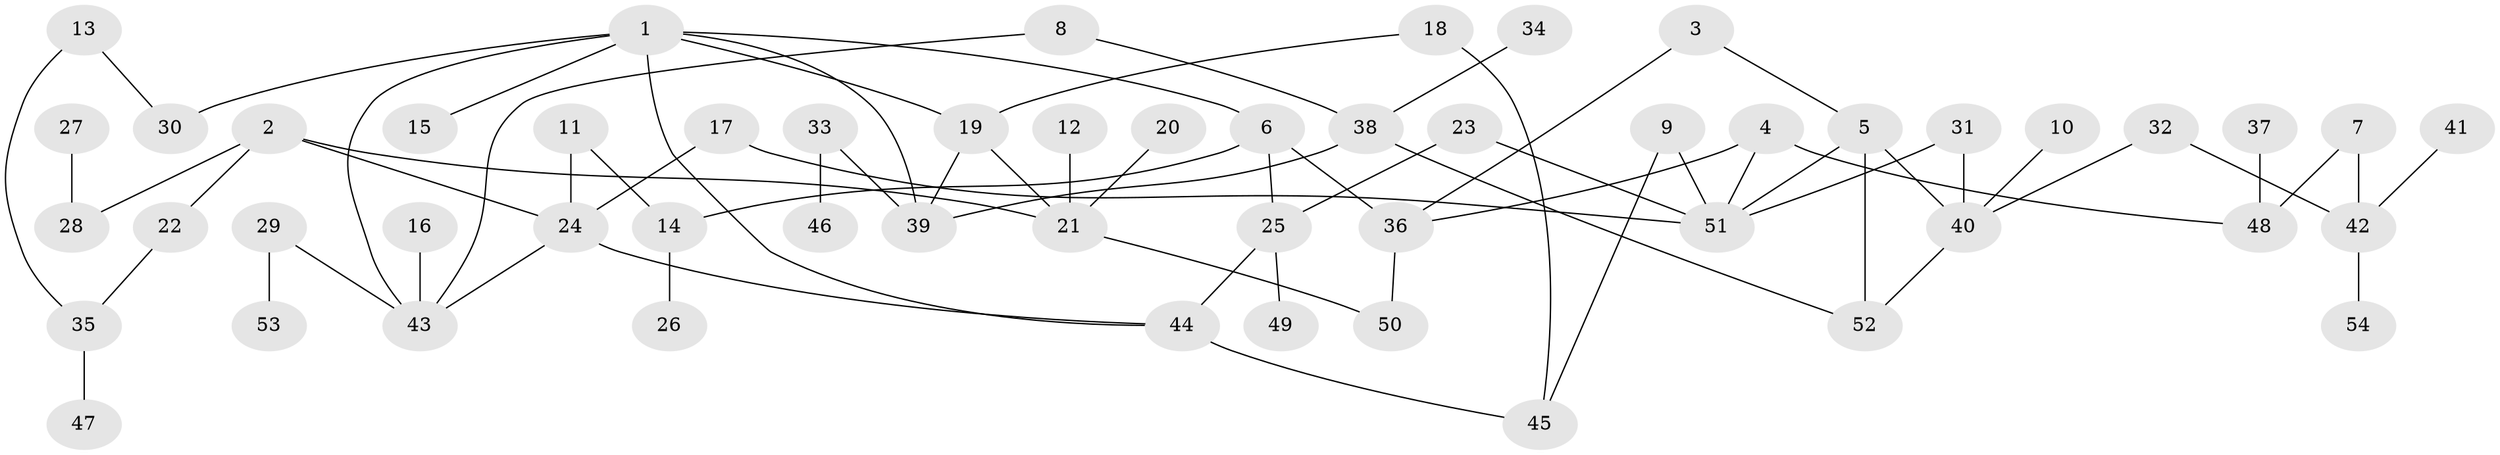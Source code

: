 // original degree distribution, {2: 0.3611111111111111, 7: 0.009259259259259259, 4: 0.09259259259259259, 5: 0.06481481481481481, 6: 0.027777777777777776, 3: 0.12962962962962962, 1: 0.3148148148148148}
// Generated by graph-tools (version 1.1) at 2025/25/03/09/25 03:25:28]
// undirected, 54 vertices, 70 edges
graph export_dot {
graph [start="1"]
  node [color=gray90,style=filled];
  1;
  2;
  3;
  4;
  5;
  6;
  7;
  8;
  9;
  10;
  11;
  12;
  13;
  14;
  15;
  16;
  17;
  18;
  19;
  20;
  21;
  22;
  23;
  24;
  25;
  26;
  27;
  28;
  29;
  30;
  31;
  32;
  33;
  34;
  35;
  36;
  37;
  38;
  39;
  40;
  41;
  42;
  43;
  44;
  45;
  46;
  47;
  48;
  49;
  50;
  51;
  52;
  53;
  54;
  1 -- 6 [weight=1.0];
  1 -- 15 [weight=1.0];
  1 -- 19 [weight=1.0];
  1 -- 30 [weight=1.0];
  1 -- 39 [weight=1.0];
  1 -- 43 [weight=1.0];
  1 -- 44 [weight=1.0];
  2 -- 21 [weight=1.0];
  2 -- 22 [weight=1.0];
  2 -- 24 [weight=1.0];
  2 -- 28 [weight=1.0];
  3 -- 5 [weight=1.0];
  3 -- 36 [weight=1.0];
  4 -- 36 [weight=1.0];
  4 -- 48 [weight=1.0];
  4 -- 51 [weight=1.0];
  5 -- 40 [weight=1.0];
  5 -- 51 [weight=1.0];
  5 -- 52 [weight=1.0];
  6 -- 14 [weight=1.0];
  6 -- 25 [weight=1.0];
  6 -- 36 [weight=1.0];
  7 -- 42 [weight=1.0];
  7 -- 48 [weight=1.0];
  8 -- 38 [weight=1.0];
  8 -- 43 [weight=1.0];
  9 -- 45 [weight=1.0];
  9 -- 51 [weight=1.0];
  10 -- 40 [weight=1.0];
  11 -- 14 [weight=1.0];
  11 -- 24 [weight=1.0];
  12 -- 21 [weight=1.0];
  13 -- 30 [weight=1.0];
  13 -- 35 [weight=1.0];
  14 -- 26 [weight=1.0];
  16 -- 43 [weight=1.0];
  17 -- 24 [weight=1.0];
  17 -- 51 [weight=1.0];
  18 -- 19 [weight=1.0];
  18 -- 45 [weight=2.0];
  19 -- 21 [weight=1.0];
  19 -- 39 [weight=1.0];
  20 -- 21 [weight=1.0];
  21 -- 50 [weight=1.0];
  22 -- 35 [weight=1.0];
  23 -- 25 [weight=1.0];
  23 -- 51 [weight=1.0];
  24 -- 43 [weight=1.0];
  24 -- 44 [weight=1.0];
  25 -- 44 [weight=1.0];
  25 -- 49 [weight=1.0];
  27 -- 28 [weight=1.0];
  29 -- 43 [weight=1.0];
  29 -- 53 [weight=1.0];
  31 -- 40 [weight=1.0];
  31 -- 51 [weight=1.0];
  32 -- 40 [weight=1.0];
  32 -- 42 [weight=1.0];
  33 -- 39 [weight=2.0];
  33 -- 46 [weight=1.0];
  34 -- 38 [weight=1.0];
  35 -- 47 [weight=1.0];
  36 -- 50 [weight=1.0];
  37 -- 48 [weight=1.0];
  38 -- 39 [weight=1.0];
  38 -- 52 [weight=1.0];
  40 -- 52 [weight=1.0];
  41 -- 42 [weight=1.0];
  42 -- 54 [weight=1.0];
  44 -- 45 [weight=2.0];
}
